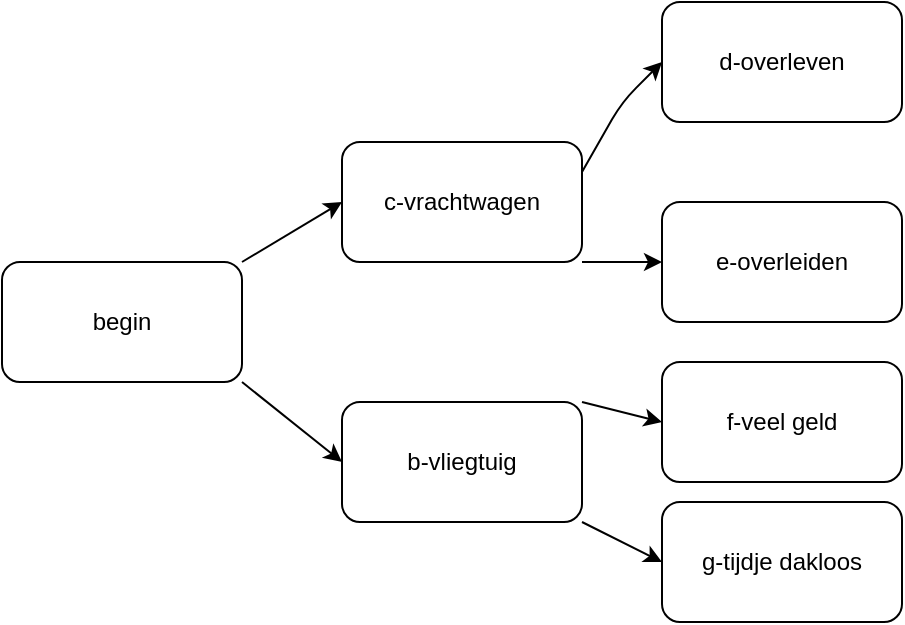 <mxfile version="13.8.1" type="device"><diagram id="C5RBs43oDa-KdzZeNtuy" name="Page-1"><mxGraphModel dx="1038" dy="532" grid="1" gridSize="10" guides="1" tooltips="1" connect="1" arrows="1" fold="1" page="1" pageScale="1" pageWidth="827" pageHeight="1169" math="0" shadow="0"><root><mxCell id="WIyWlLk6GJQsqaUBKTNV-0"/><mxCell id="WIyWlLk6GJQsqaUBKTNV-1" parent="WIyWlLk6GJQsqaUBKTNV-0"/><mxCell id="UhEjaat8JdP6MAnQzlhm-4" value="begin" style="rounded=1;whiteSpace=wrap;html=1;" vertex="1" parent="WIyWlLk6GJQsqaUBKTNV-1"><mxGeometry x="130" y="280" width="120" height="60" as="geometry"/></mxCell><mxCell id="UhEjaat8JdP6MAnQzlhm-5" value="c-vrachtwagen" style="rounded=1;whiteSpace=wrap;html=1;" vertex="1" parent="WIyWlLk6GJQsqaUBKTNV-1"><mxGeometry x="300" y="220" width="120" height="60" as="geometry"/></mxCell><mxCell id="UhEjaat8JdP6MAnQzlhm-6" value="b-vliegtuig" style="rounded=1;whiteSpace=wrap;html=1;" vertex="1" parent="WIyWlLk6GJQsqaUBKTNV-1"><mxGeometry x="300" y="350" width="120" height="60" as="geometry"/></mxCell><mxCell id="UhEjaat8JdP6MAnQzlhm-7" value="d-overleven" style="rounded=1;whiteSpace=wrap;html=1;" vertex="1" parent="WIyWlLk6GJQsqaUBKTNV-1"><mxGeometry x="460" y="150" width="120" height="60" as="geometry"/></mxCell><mxCell id="UhEjaat8JdP6MAnQzlhm-8" value="e-overleiden" style="rounded=1;whiteSpace=wrap;html=1;" vertex="1" parent="WIyWlLk6GJQsqaUBKTNV-1"><mxGeometry x="460" y="250" width="120" height="60" as="geometry"/></mxCell><mxCell id="UhEjaat8JdP6MAnQzlhm-9" value="f-veel geld" style="rounded=1;whiteSpace=wrap;html=1;" vertex="1" parent="WIyWlLk6GJQsqaUBKTNV-1"><mxGeometry x="460" y="330" width="120" height="60" as="geometry"/></mxCell><mxCell id="UhEjaat8JdP6MAnQzlhm-10" value="g-tijdje dakloos" style="rounded=1;whiteSpace=wrap;html=1;" vertex="1" parent="WIyWlLk6GJQsqaUBKTNV-1"><mxGeometry x="460" y="400" width="120" height="60" as="geometry"/></mxCell><mxCell id="UhEjaat8JdP6MAnQzlhm-11" value="" style="endArrow=classic;html=1;exitX=1;exitY=0;exitDx=0;exitDy=0;" edge="1" parent="WIyWlLk6GJQsqaUBKTNV-1" source="UhEjaat8JdP6MAnQzlhm-4"><mxGeometry width="50" height="50" relative="1" as="geometry"><mxPoint x="250" y="300" as="sourcePoint"/><mxPoint x="300" y="250" as="targetPoint"/></mxGeometry></mxCell><mxCell id="UhEjaat8JdP6MAnQzlhm-12" value="" style="endArrow=classic;html=1;entryX=0;entryY=0.5;entryDx=0;entryDy=0;exitX=1;exitY=1;exitDx=0;exitDy=0;" edge="1" parent="WIyWlLk6GJQsqaUBKTNV-1" source="UhEjaat8JdP6MAnQzlhm-4" target="UhEjaat8JdP6MAnQzlhm-6"><mxGeometry width="50" height="50" relative="1" as="geometry"><mxPoint x="240" y="380" as="sourcePoint"/><mxPoint x="290" y="330" as="targetPoint"/><Array as="points"/></mxGeometry></mxCell><mxCell id="UhEjaat8JdP6MAnQzlhm-13" value="" style="endArrow=classic;html=1;exitX=1;exitY=0.25;exitDx=0;exitDy=0;" edge="1" parent="WIyWlLk6GJQsqaUBKTNV-1" source="UhEjaat8JdP6MAnQzlhm-5"><mxGeometry width="50" height="50" relative="1" as="geometry"><mxPoint x="410" y="230" as="sourcePoint"/><mxPoint x="460" y="180" as="targetPoint"/><Array as="points"><mxPoint x="440" y="200"/></Array></mxGeometry></mxCell><mxCell id="UhEjaat8JdP6MAnQzlhm-14" value="" style="endArrow=classic;html=1;exitX=1;exitY=1;exitDx=0;exitDy=0;" edge="1" parent="WIyWlLk6GJQsqaUBKTNV-1" source="UhEjaat8JdP6MAnQzlhm-5"><mxGeometry width="50" height="50" relative="1" as="geometry"><mxPoint x="410" y="330" as="sourcePoint"/><mxPoint x="460" y="280" as="targetPoint"/></mxGeometry></mxCell><mxCell id="UhEjaat8JdP6MAnQzlhm-15" value="" style="endArrow=classic;html=1;entryX=0;entryY=0.5;entryDx=0;entryDy=0;exitX=1;exitY=0;exitDx=0;exitDy=0;" edge="1" parent="WIyWlLk6GJQsqaUBKTNV-1" source="UhEjaat8JdP6MAnQzlhm-6" target="UhEjaat8JdP6MAnQzlhm-9"><mxGeometry width="50" height="50" relative="1" as="geometry"><mxPoint x="410" y="390" as="sourcePoint"/><mxPoint x="460" y="340" as="targetPoint"/></mxGeometry></mxCell><mxCell id="UhEjaat8JdP6MAnQzlhm-16" value="" style="endArrow=classic;html=1;entryX=0;entryY=0.5;entryDx=0;entryDy=0;exitX=1;exitY=1;exitDx=0;exitDy=0;" edge="1" parent="WIyWlLk6GJQsqaUBKTNV-1" source="UhEjaat8JdP6MAnQzlhm-6" target="UhEjaat8JdP6MAnQzlhm-10"><mxGeometry width="50" height="50" relative="1" as="geometry"><mxPoint x="410" y="450" as="sourcePoint"/><mxPoint x="460" y="400" as="targetPoint"/></mxGeometry></mxCell></root></mxGraphModel></diagram></mxfile>